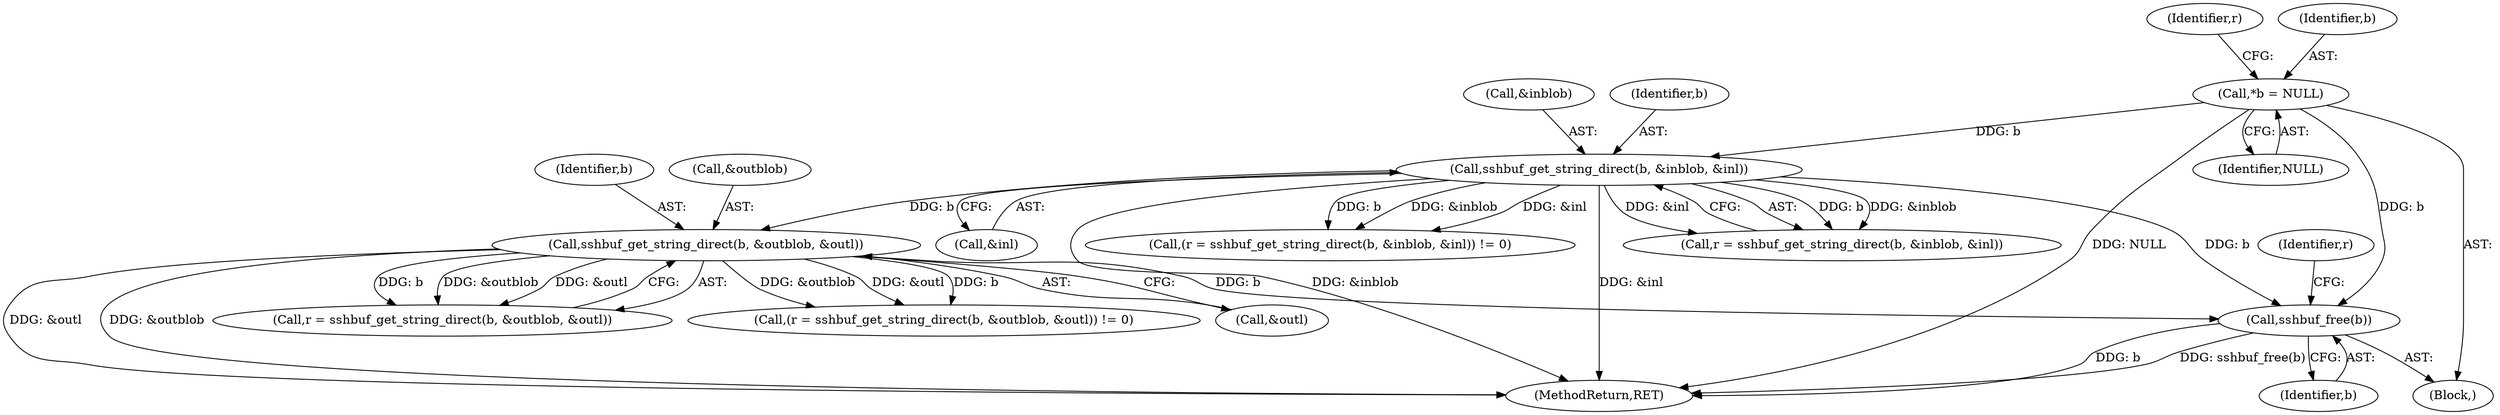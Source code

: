 digraph "1_src_3095060f479b86288e31c79ecbc5131a66bcd2f9_6@API" {
"1000228" [label="(Call,sshbuf_free(b))"];
"1000111" [label="(Call,*b = NULL)"];
"1000134" [label="(Call,sshbuf_get_string_direct(b, &inblob, &inl))"];
"1000144" [label="(Call,sshbuf_get_string_direct(b, &outblob, &outl))"];
"1000141" [label="(Call,(r = sshbuf_get_string_direct(b, &outblob, &outl)) != 0)"];
"1000146" [label="(Call,&outblob)"];
"1000122" [label="(Identifier,r)"];
"1000229" [label="(Identifier,b)"];
"1000232" [label="(MethodReturn,RET)"];
"1000231" [label="(Identifier,r)"];
"1000112" [label="(Identifier,b)"];
"1000228" [label="(Call,sshbuf_free(b))"];
"1000136" [label="(Call,&inblob)"];
"1000131" [label="(Call,(r = sshbuf_get_string_direct(b, &inblob, &inl)) != 0)"];
"1000132" [label="(Call,r = sshbuf_get_string_direct(b, &inblob, &inl))"];
"1000148" [label="(Call,&outl)"];
"1000138" [label="(Call,&inl)"];
"1000111" [label="(Call,*b = NULL)"];
"1000134" [label="(Call,sshbuf_get_string_direct(b, &inblob, &inl))"];
"1000113" [label="(Identifier,NULL)"];
"1000145" [label="(Identifier,b)"];
"1000103" [label="(Block,)"];
"1000142" [label="(Call,r = sshbuf_get_string_direct(b, &outblob, &outl))"];
"1000135" [label="(Identifier,b)"];
"1000144" [label="(Call,sshbuf_get_string_direct(b, &outblob, &outl))"];
"1000228" -> "1000103"  [label="AST: "];
"1000228" -> "1000229"  [label="CFG: "];
"1000229" -> "1000228"  [label="AST: "];
"1000231" -> "1000228"  [label="CFG: "];
"1000228" -> "1000232"  [label="DDG: sshbuf_free(b)"];
"1000228" -> "1000232"  [label="DDG: b"];
"1000111" -> "1000228"  [label="DDG: b"];
"1000134" -> "1000228"  [label="DDG: b"];
"1000144" -> "1000228"  [label="DDG: b"];
"1000111" -> "1000103"  [label="AST: "];
"1000111" -> "1000113"  [label="CFG: "];
"1000112" -> "1000111"  [label="AST: "];
"1000113" -> "1000111"  [label="AST: "];
"1000122" -> "1000111"  [label="CFG: "];
"1000111" -> "1000232"  [label="DDG: NULL"];
"1000111" -> "1000134"  [label="DDG: b"];
"1000134" -> "1000132"  [label="AST: "];
"1000134" -> "1000138"  [label="CFG: "];
"1000135" -> "1000134"  [label="AST: "];
"1000136" -> "1000134"  [label="AST: "];
"1000138" -> "1000134"  [label="AST: "];
"1000132" -> "1000134"  [label="CFG: "];
"1000134" -> "1000232"  [label="DDG: &inblob"];
"1000134" -> "1000232"  [label="DDG: &inl"];
"1000134" -> "1000131"  [label="DDG: b"];
"1000134" -> "1000131"  [label="DDG: &inblob"];
"1000134" -> "1000131"  [label="DDG: &inl"];
"1000134" -> "1000132"  [label="DDG: b"];
"1000134" -> "1000132"  [label="DDG: &inblob"];
"1000134" -> "1000132"  [label="DDG: &inl"];
"1000134" -> "1000144"  [label="DDG: b"];
"1000144" -> "1000142"  [label="AST: "];
"1000144" -> "1000148"  [label="CFG: "];
"1000145" -> "1000144"  [label="AST: "];
"1000146" -> "1000144"  [label="AST: "];
"1000148" -> "1000144"  [label="AST: "];
"1000142" -> "1000144"  [label="CFG: "];
"1000144" -> "1000232"  [label="DDG: &outl"];
"1000144" -> "1000232"  [label="DDG: &outblob"];
"1000144" -> "1000141"  [label="DDG: b"];
"1000144" -> "1000141"  [label="DDG: &outblob"];
"1000144" -> "1000141"  [label="DDG: &outl"];
"1000144" -> "1000142"  [label="DDG: b"];
"1000144" -> "1000142"  [label="DDG: &outblob"];
"1000144" -> "1000142"  [label="DDG: &outl"];
}
